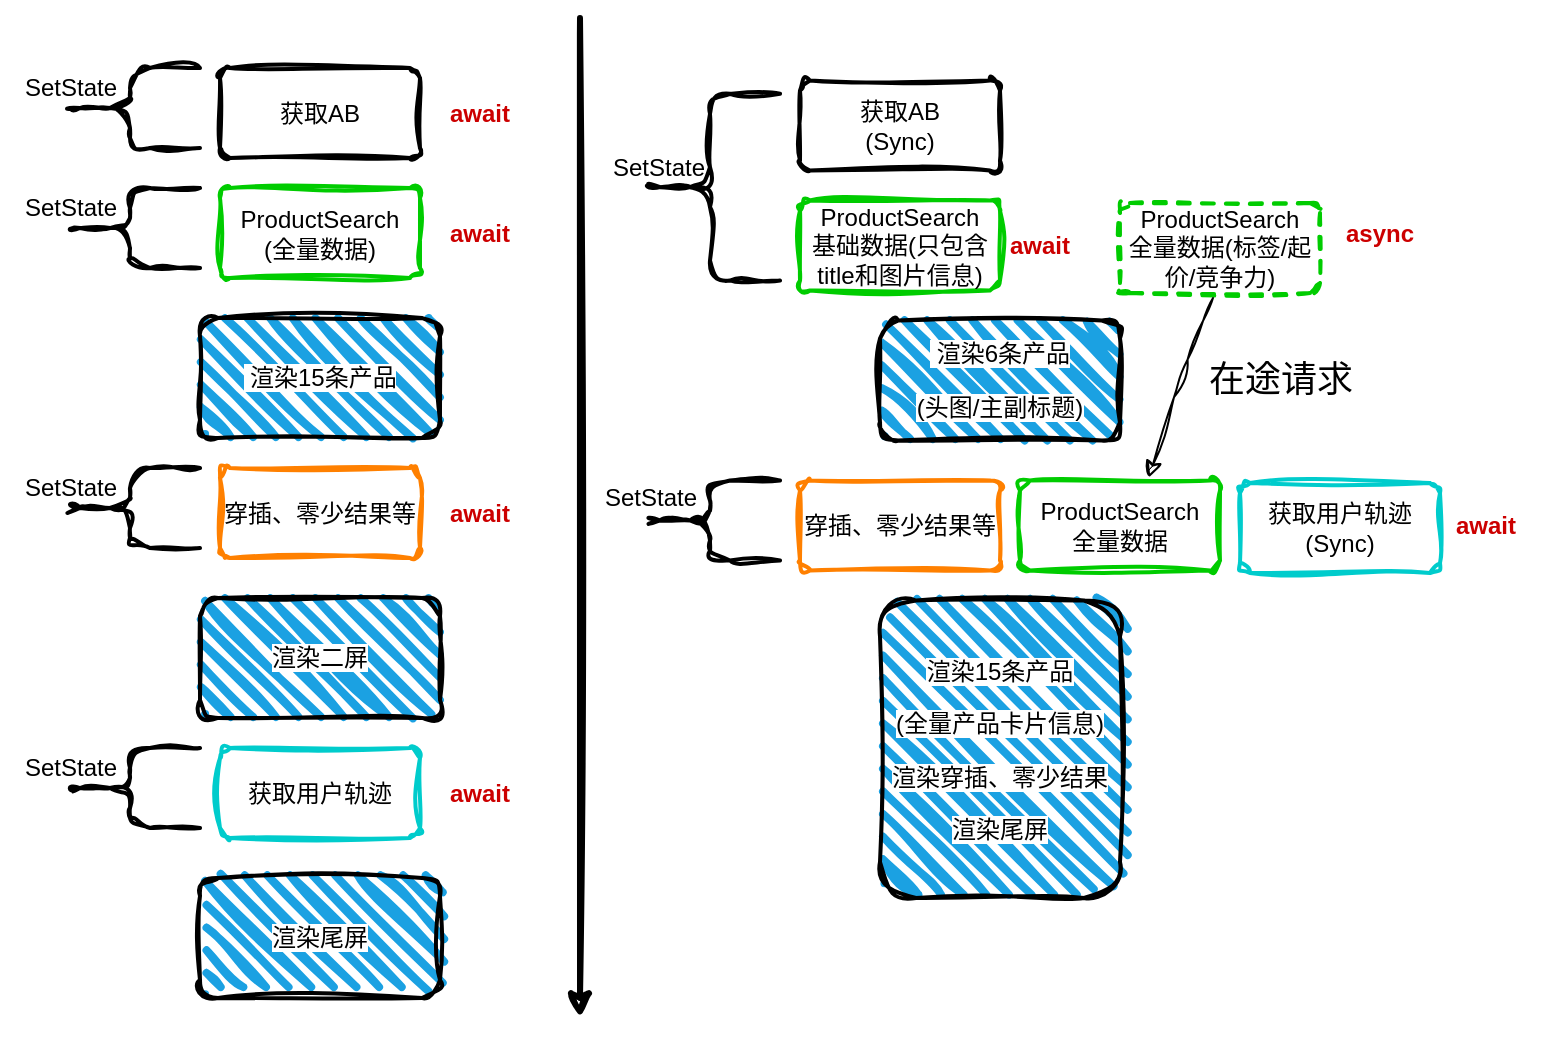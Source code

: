 <mxfile version="20.8.10" type="github">
  <diagram name="第 1 页" id="h7guNUNuEZAvRdEFAoXu">
    <mxGraphModel dx="1106" dy="586" grid="1" gridSize="10" guides="1" tooltips="1" connect="1" arrows="1" fold="1" page="1" pageScale="1" pageWidth="827" pageHeight="1169" math="0" shadow="0">
      <root>
        <mxCell id="0" />
        <mxCell id="1" parent="0" />
        <mxCell id="qU5GhlJ0_iXKbKkcytwh-4" value="" style="endArrow=classic;html=1;rounded=1;sketch=1;curveFitting=1;jiggle=2;strokeWidth=3;" parent="1" edge="1">
          <mxGeometry width="50" height="50" relative="1" as="geometry">
            <mxPoint x="330" y="80" as="sourcePoint" />
            <mxPoint x="330" y="580" as="targetPoint" />
          </mxGeometry>
        </mxCell>
        <mxCell id="qU5GhlJ0_iXKbKkcytwh-8" value="&lt;p style=&quot;line-height: 120%;&quot;&gt;&lt;span style=&quot;background-color: rgb(255, 255, 255);&quot;&gt;&amp;nbsp;渲染15条产品&lt;/span&gt;&lt;/p&gt;" style="rounded=1;whiteSpace=wrap;html=1;strokeWidth=2;fillWeight=4;hachureGap=8;hachureAngle=45;fillColor=#1ba1e2;sketch=1;curveFitting=1;jiggle=2;" parent="1" vertex="1">
          <mxGeometry x="140" y="230" width="120" height="60" as="geometry" />
        </mxCell>
        <mxCell id="qU5GhlJ0_iXKbKkcytwh-9" value="&lt;p style=&quot;line-height: 120%;&quot;&gt;&lt;span style=&quot;background-color: rgb(255, 255, 255);&quot;&gt;渲染二屏&lt;/span&gt;&lt;/p&gt;" style="rounded=1;whiteSpace=wrap;html=1;strokeWidth=2;fillWeight=4;hachureGap=8;hachureAngle=45;fillColor=#1ba1e2;sketch=1;curveFitting=1;jiggle=2;" parent="1" vertex="1">
          <mxGeometry x="140" y="370" width="120" height="60" as="geometry" />
        </mxCell>
        <mxCell id="qU5GhlJ0_iXKbKkcytwh-16" value="获取AB" style="rounded=1;absoluteArcSize=1;html=1;arcSize=10;whiteSpace=wrap;points=[];strokeColor=inherit;fillColor=inherit;fillWeight=4;hachureGap=8;hachureAngle=45;strokeWidth=2;fontFamily=Helvetica;fontSize=12;fontColor=default;sketch=1;curveFitting=1;jiggle=2;" parent="1" vertex="1">
          <mxGeometry x="150" y="105" width="100" height="45" as="geometry" />
        </mxCell>
        <mxCell id="qU5GhlJ0_iXKbKkcytwh-21" value="" style="group;rounded=1;sketch=1;curveFitting=1;jiggle=2;" parent="1" vertex="1" connectable="0">
          <mxGeometry x="40" y="100" width="100" height="45" as="geometry" />
        </mxCell>
        <mxCell id="qU5GhlJ0_iXKbKkcytwh-13" value="" style="shape=curlyBracket;whiteSpace=wrap;html=1;rounded=1;labelPosition=left;verticalLabelPosition=middle;align=right;verticalAlign=middle;fillWeight=4;hachureGap=8;hachureAngle=45;strokeColor=default;strokeWidth=2;fontFamily=Helvetica;fontSize=12;fontColor=default;fillColor=#1ba1e2;size=0.5;sketch=1;curveFitting=1;jiggle=2;" parent="qU5GhlJ0_iXKbKkcytwh-21" vertex="1">
          <mxGeometry x="30" y="5" width="70" height="40" as="geometry" />
        </mxCell>
        <mxCell id="qU5GhlJ0_iXKbKkcytwh-20" value="SetState&lt;br&gt;" style="text;html=1;align=center;verticalAlign=middle;resizable=0;points=[];autosize=1;strokeColor=none;fillColor=none;fontSize=12;fontFamily=Helvetica;fontColor=default;rounded=1;sketch=1;curveFitting=1;jiggle=2;" parent="qU5GhlJ0_iXKbKkcytwh-21" vertex="1">
          <mxGeometry width="70" height="30" as="geometry" />
        </mxCell>
        <UserObject label="await" placeholders="1" name="Variable" id="qU5GhlJ0_iXKbKkcytwh-22">
          <mxCell style="text;html=1;strokeColor=none;fillColor=none;align=center;verticalAlign=middle;whiteSpace=wrap;overflow=hidden;fontSize=12;fontFamily=Helvetica;fontColor=#CC0000;fontStyle=1;labelBackgroundColor=none;rounded=1;sketch=1;curveFitting=1;jiggle=2;" parent="1" vertex="1">
            <mxGeometry x="250" y="111.25" width="60" height="32.5" as="geometry" />
          </mxCell>
        </UserObject>
        <mxCell id="qU5GhlJ0_iXKbKkcytwh-26" value="ProductSearch&lt;br&gt;(全量数据)" style="rounded=1;absoluteArcSize=1;html=1;arcSize=10;whiteSpace=wrap;points=[];strokeColor=#00CC00;fillColor=inherit;fillWeight=4;hachureGap=8;hachureAngle=45;strokeWidth=2;fontFamily=Helvetica;fontSize=12;fontColor=default;shadow=0;glass=0;sketch=1;curveFitting=1;jiggle=2;" parent="1" vertex="1">
          <mxGeometry x="150" y="165" width="100" height="45" as="geometry" />
        </mxCell>
        <mxCell id="qU5GhlJ0_iXKbKkcytwh-27" value="" style="group;rounded=1;sketch=1;curveFitting=1;jiggle=2;" parent="1" vertex="1" connectable="0">
          <mxGeometry x="40" y="160" width="100" height="45" as="geometry" />
        </mxCell>
        <mxCell id="qU5GhlJ0_iXKbKkcytwh-28" value="" style="shape=curlyBracket;whiteSpace=wrap;html=1;rounded=1;labelPosition=left;verticalLabelPosition=middle;align=right;verticalAlign=middle;fillWeight=4;hachureGap=8;hachureAngle=45;strokeColor=default;strokeWidth=2;fontFamily=Helvetica;fontSize=12;fontColor=default;fillColor=#1ba1e2;size=0.5;sketch=1;curveFitting=1;jiggle=2;" parent="qU5GhlJ0_iXKbKkcytwh-27" vertex="1">
          <mxGeometry x="30" y="5" width="70" height="40" as="geometry" />
        </mxCell>
        <mxCell id="qU5GhlJ0_iXKbKkcytwh-29" value="SetState&lt;br&gt;" style="text;html=1;align=center;verticalAlign=middle;resizable=0;points=[];autosize=1;strokeColor=none;fillColor=none;fontSize=12;fontFamily=Helvetica;fontColor=default;rounded=1;sketch=1;curveFitting=1;jiggle=2;" parent="qU5GhlJ0_iXKbKkcytwh-27" vertex="1">
          <mxGeometry width="70" height="30" as="geometry" />
        </mxCell>
        <UserObject label="await" placeholders="1" name="Variable" id="qU5GhlJ0_iXKbKkcytwh-30">
          <mxCell style="text;html=1;strokeColor=none;fillColor=none;align=center;verticalAlign=middle;whiteSpace=wrap;overflow=hidden;fontSize=12;fontFamily=Helvetica;fontColor=#CC0000;fontStyle=1;labelBackgroundColor=none;rounded=1;sketch=1;curveFitting=1;jiggle=2;" parent="1" vertex="1">
            <mxGeometry x="250" y="171.25" width="60" height="32.5" as="geometry" />
          </mxCell>
        </UserObject>
        <mxCell id="qU5GhlJ0_iXKbKkcytwh-31" value="穿插、零少结果等" style="rounded=1;absoluteArcSize=1;html=1;arcSize=10;whiteSpace=wrap;points=[];strokeColor=#FF8000;fillColor=inherit;fillWeight=4;hachureGap=8;hachureAngle=45;strokeWidth=2;fontFamily=Helvetica;fontSize=12;fontColor=default;shadow=0;glass=0;sketch=1;curveFitting=1;jiggle=2;" parent="1" vertex="1">
          <mxGeometry x="150" y="305" width="100" height="45" as="geometry" />
        </mxCell>
        <mxCell id="qU5GhlJ0_iXKbKkcytwh-32" value="" style="group;rounded=1;sketch=1;curveFitting=1;jiggle=2;" parent="1" vertex="1" connectable="0">
          <mxGeometry x="40" y="300" width="100" height="45" as="geometry" />
        </mxCell>
        <mxCell id="qU5GhlJ0_iXKbKkcytwh-33" value="" style="shape=curlyBracket;whiteSpace=wrap;html=1;rounded=1;labelPosition=left;verticalLabelPosition=middle;align=right;verticalAlign=middle;fillWeight=4;hachureGap=8;hachureAngle=45;strokeColor=default;strokeWidth=2;fontFamily=Helvetica;fontSize=12;fontColor=default;fillColor=#1ba1e2;size=0.5;sketch=1;curveFitting=1;jiggle=2;" parent="qU5GhlJ0_iXKbKkcytwh-32" vertex="1">
          <mxGeometry x="30" y="5" width="70" height="40" as="geometry" />
        </mxCell>
        <mxCell id="qU5GhlJ0_iXKbKkcytwh-34" value="SetState&lt;br&gt;" style="text;html=1;align=center;verticalAlign=middle;resizable=0;points=[];autosize=1;strokeColor=none;fillColor=none;fontSize=12;fontFamily=Helvetica;fontColor=default;rounded=1;sketch=1;curveFitting=1;jiggle=2;" parent="qU5GhlJ0_iXKbKkcytwh-32" vertex="1">
          <mxGeometry width="70" height="30" as="geometry" />
        </mxCell>
        <UserObject label="await" placeholders="1" name="Variable" id="qU5GhlJ0_iXKbKkcytwh-35">
          <mxCell style="text;html=1;strokeColor=none;fillColor=none;align=center;verticalAlign=middle;whiteSpace=wrap;overflow=hidden;fontSize=12;fontFamily=Helvetica;fontColor=#CC0000;fontStyle=1;labelBackgroundColor=none;rounded=1;sketch=1;curveFitting=1;jiggle=2;" parent="1" vertex="1">
            <mxGeometry x="250" y="311.25" width="60" height="32.5" as="geometry" />
          </mxCell>
        </UserObject>
        <mxCell id="qU5GhlJ0_iXKbKkcytwh-36" value="获取用户轨迹" style="rounded=1;absoluteArcSize=1;html=1;arcSize=10;whiteSpace=wrap;points=[];strokeColor=#00CCCC;fillColor=inherit;fillWeight=4;hachureGap=8;hachureAngle=45;strokeWidth=2;fontFamily=Helvetica;fontSize=12;fontColor=default;shadow=0;glass=0;sketch=1;curveFitting=1;jiggle=2;" parent="1" vertex="1">
          <mxGeometry x="150" y="445" width="100" height="45" as="geometry" />
        </mxCell>
        <mxCell id="qU5GhlJ0_iXKbKkcytwh-37" value="" style="group;rounded=1;sketch=1;curveFitting=1;jiggle=2;" parent="1" vertex="1" connectable="0">
          <mxGeometry x="40" y="440" width="100" height="45" as="geometry" />
        </mxCell>
        <mxCell id="qU5GhlJ0_iXKbKkcytwh-38" value="" style="shape=curlyBracket;whiteSpace=wrap;html=1;rounded=1;labelPosition=left;verticalLabelPosition=middle;align=right;verticalAlign=middle;fillWeight=4;hachureGap=8;hachureAngle=45;strokeColor=default;strokeWidth=2;fontFamily=Helvetica;fontSize=12;fontColor=default;fillColor=#1ba1e2;size=0.5;sketch=1;curveFitting=1;jiggle=2;" parent="qU5GhlJ0_iXKbKkcytwh-37" vertex="1">
          <mxGeometry x="30" y="5" width="70" height="40" as="geometry" />
        </mxCell>
        <mxCell id="qU5GhlJ0_iXKbKkcytwh-39" value="SetState&lt;br&gt;" style="text;html=1;align=center;verticalAlign=middle;resizable=0;points=[];autosize=1;strokeColor=none;fillColor=none;fontSize=12;fontFamily=Helvetica;fontColor=default;rounded=1;sketch=1;curveFitting=1;jiggle=2;" parent="qU5GhlJ0_iXKbKkcytwh-37" vertex="1">
          <mxGeometry width="70" height="30" as="geometry" />
        </mxCell>
        <UserObject label="await" placeholders="1" name="Variable" id="qU5GhlJ0_iXKbKkcytwh-40">
          <mxCell style="text;html=1;strokeColor=none;fillColor=none;align=center;verticalAlign=middle;whiteSpace=wrap;overflow=hidden;fontSize=12;fontFamily=Helvetica;fontColor=#CC0000;fontStyle=1;labelBackgroundColor=none;rounded=1;sketch=1;curveFitting=1;jiggle=2;" parent="1" vertex="1">
            <mxGeometry x="250" y="451.25" width="60" height="32.5" as="geometry" />
          </mxCell>
        </UserObject>
        <mxCell id="qU5GhlJ0_iXKbKkcytwh-41" value="&lt;span style=&quot;background-color: rgb(255, 255, 255);&quot;&gt;渲染尾屏&lt;/span&gt;" style="rounded=1;whiteSpace=wrap;html=1;strokeWidth=2;fillWeight=4;hachureGap=8;hachureAngle=45;fillColor=#1ba1e2;sketch=1;curveFitting=1;jiggle=2;" parent="1" vertex="1">
          <mxGeometry x="140" y="510" width="120" height="60" as="geometry" />
        </mxCell>
        <mxCell id="q4ey1tj-G2VjlWOxj3wE-4" value="&lt;p style=&quot;line-height: 120%;&quot;&gt;&lt;span style=&quot;background-color: rgb(255, 255, 255);&quot;&gt;&amp;nbsp;渲染6条产品&lt;/span&gt;&lt;/p&gt;&lt;p style=&quot;line-height: 120%;&quot;&gt;&lt;span style=&quot;background-color: rgb(255, 255, 255);&quot;&gt;(头图/主副标题)&lt;/span&gt;&lt;/p&gt;" style="rounded=1;whiteSpace=wrap;html=1;strokeWidth=2;fillWeight=4;hachureGap=8;hachureAngle=45;fillColor=#1ba1e2;sketch=1;curveFitting=1;jiggle=2;" vertex="1" parent="1">
          <mxGeometry x="480" y="231.25" width="120" height="60" as="geometry" />
        </mxCell>
        <mxCell id="q4ey1tj-G2VjlWOxj3wE-5" value="&lt;p style=&quot;line-height: 120%;&quot;&gt;&lt;span style=&quot;background-color: rgb(255, 255, 255);&quot;&gt;渲染15条产品&lt;/span&gt;&lt;/p&gt;&lt;p style=&quot;line-height: 120%;&quot;&gt;&lt;span style=&quot;background-color: rgb(255, 255, 255);&quot;&gt;(全量产品卡片信息)&lt;/span&gt;&lt;/p&gt;&lt;p style=&quot;line-height: 120%;&quot;&gt;&lt;span style=&quot;background-color: rgb(255, 255, 255);&quot;&gt;渲染穿插、零少结果&lt;/span&gt;&lt;/p&gt;&lt;p style=&quot;line-height: 120%;&quot;&gt;&lt;span style=&quot;background-color: rgb(255, 255, 255);&quot;&gt;渲染尾屏&lt;/span&gt;&lt;/p&gt;" style="rounded=1;whiteSpace=wrap;html=1;strokeWidth=2;fillWeight=4;hachureGap=8;hachureAngle=45;fillColor=#1ba1e2;sketch=1;curveFitting=1;jiggle=2;" vertex="1" parent="1">
          <mxGeometry x="480" y="371.25" width="120" height="148.75" as="geometry" />
        </mxCell>
        <mxCell id="q4ey1tj-G2VjlWOxj3wE-6" value="获取AB&lt;br&gt;(Sync)" style="rounded=1;absoluteArcSize=1;html=1;arcSize=10;whiteSpace=wrap;points=[];strokeColor=inherit;fillColor=inherit;fillWeight=4;hachureGap=8;hachureAngle=45;strokeWidth=2;fontFamily=Helvetica;fontSize=12;fontColor=default;sketch=1;curveFitting=1;jiggle=2;" vertex="1" parent="1">
          <mxGeometry x="440" y="111.25" width="100" height="45" as="geometry" />
        </mxCell>
        <mxCell id="q4ey1tj-G2VjlWOxj3wE-7" value="" style="group;rounded=1;sketch=1;curveFitting=1;jiggle=2;" vertex="1" connectable="0" parent="1">
          <mxGeometry x="340" y="105" width="100" height="105" as="geometry" />
        </mxCell>
        <mxCell id="q4ey1tj-G2VjlWOxj3wE-8" value="" style="shape=curlyBracket;whiteSpace=wrap;html=1;rounded=1;labelPosition=left;verticalLabelPosition=middle;align=right;verticalAlign=middle;fillWeight=4;hachureGap=8;hachureAngle=45;strokeColor=default;strokeWidth=2;fontFamily=Helvetica;fontSize=12;fontColor=default;fillColor=#1ba1e2;size=0.5;sketch=1;curveFitting=1;jiggle=2;" vertex="1" parent="q4ey1tj-G2VjlWOxj3wE-7">
          <mxGeometry x="20" y="12.917" width="70" height="93.333" as="geometry" />
        </mxCell>
        <mxCell id="q4ey1tj-G2VjlWOxj3wE-9" value="SetState&lt;br&gt;" style="text;html=1;align=center;verticalAlign=middle;resizable=0;points=[];autosize=1;strokeColor=none;fillColor=none;fontSize=12;fontFamily=Helvetica;fontColor=default;rounded=1;sketch=1;curveFitting=1;jiggle=2;" vertex="1" parent="q4ey1tj-G2VjlWOxj3wE-7">
          <mxGeometry x="-6" y="35" width="70" height="30" as="geometry" />
        </mxCell>
        <mxCell id="q4ey1tj-G2VjlWOxj3wE-11" value="ProductSearch&lt;br&gt;基础数据(只包含title和图片信息)" style="rounded=1;absoluteArcSize=1;html=1;arcSize=10;whiteSpace=wrap;points=[];strokeColor=#00CC00;fillColor=inherit;fillWeight=4;hachureGap=8;hachureAngle=45;strokeWidth=2;fontFamily=Helvetica;fontSize=12;fontColor=default;shadow=0;glass=0;sketch=1;curveFitting=1;jiggle=2;" vertex="1" parent="1">
          <mxGeometry x="440" y="171.25" width="100" height="45" as="geometry" />
        </mxCell>
        <UserObject label="await" placeholders="1" name="Variable" id="q4ey1tj-G2VjlWOxj3wE-15">
          <mxCell style="text;html=1;strokeColor=none;fillColor=none;align=center;verticalAlign=middle;whiteSpace=wrap;overflow=hidden;fontSize=12;fontFamily=Helvetica;fontColor=#CC0000;fontStyle=1;labelBackgroundColor=none;rounded=1;sketch=1;curveFitting=1;jiggle=2;" vertex="1" parent="1">
            <mxGeometry x="530" y="177.5" width="60" height="32.5" as="geometry" />
          </mxCell>
        </UserObject>
        <mxCell id="q4ey1tj-G2VjlWOxj3wE-16" value="穿插、零少结果等" style="rounded=1;absoluteArcSize=1;html=1;arcSize=10;whiteSpace=wrap;points=[];strokeColor=#FF8000;fillColor=inherit;fillWeight=4;hachureGap=8;hachureAngle=45;strokeWidth=2;fontFamily=Helvetica;fontSize=12;fontColor=default;shadow=0;glass=0;sketch=1;curveFitting=1;jiggle=2;" vertex="1" parent="1">
          <mxGeometry x="440" y="311.25" width="100" height="45" as="geometry" />
        </mxCell>
        <mxCell id="q4ey1tj-G2VjlWOxj3wE-17" value="" style="group;rounded=1;sketch=1;curveFitting=1;jiggle=2;" vertex="1" connectable="0" parent="1">
          <mxGeometry x="340" y="305" width="100" height="45" as="geometry" />
        </mxCell>
        <mxCell id="q4ey1tj-G2VjlWOxj3wE-18" value="" style="shape=curlyBracket;whiteSpace=wrap;html=1;rounded=1;labelPosition=left;verticalLabelPosition=middle;align=right;verticalAlign=middle;fillWeight=4;hachureGap=8;hachureAngle=45;strokeColor=default;strokeWidth=2;fontFamily=Helvetica;fontSize=12;fontColor=default;fillColor=#1ba1e2;size=0.5;sketch=1;curveFitting=1;jiggle=2;" vertex="1" parent="q4ey1tj-G2VjlWOxj3wE-17">
          <mxGeometry x="20" y="6.25" width="70" height="40" as="geometry" />
        </mxCell>
        <mxCell id="q4ey1tj-G2VjlWOxj3wE-19" value="SetState&lt;br&gt;" style="text;html=1;align=center;verticalAlign=middle;resizable=0;points=[];autosize=1;strokeColor=none;fillColor=none;fontSize=12;fontFamily=Helvetica;fontColor=default;rounded=1;sketch=1;curveFitting=1;jiggle=2;" vertex="1" parent="q4ey1tj-G2VjlWOxj3wE-17">
          <mxGeometry x="-10" width="70" height="30" as="geometry" />
        </mxCell>
        <mxCell id="q4ey1tj-G2VjlWOxj3wE-21" value="获取用户轨迹&lt;br&gt;(Sync)" style="rounded=1;absoluteArcSize=1;html=1;arcSize=10;whiteSpace=wrap;points=[];strokeColor=#00CCCC;fillColor=inherit;fillWeight=4;hachureGap=8;hachureAngle=45;strokeWidth=2;fontFamily=Helvetica;fontSize=12;fontColor=default;shadow=0;glass=0;sketch=1;curveFitting=1;jiggle=2;" vertex="1" parent="1">
          <mxGeometry x="660" y="312.5" width="100" height="45" as="geometry" />
        </mxCell>
        <mxCell id="q4ey1tj-G2VjlWOxj3wE-27" value="ProductSearch&lt;br&gt;全量数据(标签/起价/竞争力)" style="rounded=1;absoluteArcSize=1;html=1;arcSize=10;whiteSpace=wrap;points=[];strokeColor=#00CC00;fillColor=inherit;fillWeight=4;hachureGap=8;hachureAngle=45;strokeWidth=2;fontFamily=Helvetica;fontSize=12;fontColor=default;shadow=0;glass=0;sketch=1;curveFitting=1;jiggle=2;dashed=1;" vertex="1" parent="1">
          <mxGeometry x="600" y="172.5" width="100" height="45" as="geometry" />
        </mxCell>
        <mxCell id="q4ey1tj-G2VjlWOxj3wE-28" value="ProductSearch&lt;br&gt;全量数据" style="rounded=1;absoluteArcSize=1;html=1;arcSize=10;whiteSpace=wrap;points=[];strokeColor=#00CC00;fillColor=inherit;fillWeight=4;hachureGap=8;hachureAngle=45;strokeWidth=2;fontFamily=Helvetica;fontSize=12;fontColor=default;shadow=0;glass=0;sketch=1;curveFitting=1;jiggle=2;labelBorderColor=none;labelBackgroundColor=none;" vertex="1" parent="1">
          <mxGeometry x="550" y="311.25" width="100" height="45" as="geometry" />
        </mxCell>
        <mxCell id="q4ey1tj-G2VjlWOxj3wE-31" value="" style="endArrow=classic;html=1;rounded=1;sketch=1;hachureGap=4;jiggle=2;curveFitting=1;fontFamily=Architects Daughter;fontSource=https%3A%2F%2Ffonts.googleapis.com%2Fcss%3Ffamily%3DArchitects%2BDaughter;fontSize=16;fontColor=default;entryX=0.645;entryY=-0.033;entryDx=0;entryDy=0;entryPerimeter=0;exitX=0.465;exitY=1.056;exitDx=0;exitDy=0;exitPerimeter=0;" edge="1" parent="1" source="q4ey1tj-G2VjlWOxj3wE-27" target="q4ey1tj-G2VjlWOxj3wE-28">
          <mxGeometry relative="1" as="geometry">
            <mxPoint x="610" y="216.25" as="sourcePoint" />
            <mxPoint x="710" y="216.25" as="targetPoint" />
            <Array as="points">
              <mxPoint x="630" y="260" />
            </Array>
          </mxGeometry>
        </mxCell>
        <mxCell id="q4ey1tj-G2VjlWOxj3wE-34" value="&lt;font face=&quot;Lucida Console&quot; style=&quot;font-size: 18px;&quot;&gt;在途请求&lt;/font&gt;" style="text;html=1;align=center;verticalAlign=middle;resizable=0;points=[];autosize=1;strokeColor=none;fillColor=none;fontSize=20;fontFamily=Architects Daughter;fontColor=default;" vertex="1" parent="1">
          <mxGeometry x="630" y="240" width="100" height="40" as="geometry" />
        </mxCell>
        <UserObject label="async" placeholders="1" name="Variable" id="q4ey1tj-G2VjlWOxj3wE-36">
          <mxCell style="text;html=1;strokeColor=none;fillColor=none;align=center;verticalAlign=middle;whiteSpace=wrap;overflow=hidden;fontSize=12;fontFamily=Helvetica;fontColor=#CC0000;fontStyle=1;labelBackgroundColor=none;rounded=1;sketch=1;curveFitting=1;jiggle=2;" vertex="1" parent="1">
            <mxGeometry x="700" y="171.25" width="60" height="32.5" as="geometry" />
          </mxCell>
        </UserObject>
        <UserObject label="await" placeholders="1" name="Variable" id="q4ey1tj-G2VjlWOxj3wE-37">
          <mxCell style="text;html=1;strokeColor=none;fillColor=none;align=center;verticalAlign=middle;whiteSpace=wrap;overflow=hidden;fontSize=12;fontFamily=Helvetica;fontColor=#CC0000;fontStyle=1;labelBackgroundColor=none;rounded=1;sketch=1;curveFitting=1;jiggle=2;" vertex="1" parent="1">
            <mxGeometry x="753" y="317.5" width="60" height="32.5" as="geometry" />
          </mxCell>
        </UserObject>
      </root>
    </mxGraphModel>
  </diagram>
</mxfile>
